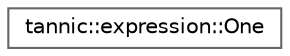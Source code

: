 digraph "Graphical Class Hierarchy"
{
 // LATEX_PDF_SIZE
  bgcolor="transparent";
  edge [fontname=Helvetica,fontsize=10,labelfontname=Helvetica,labelfontsize=10];
  node [fontname=Helvetica,fontsize=10,shape=box,height=0.2,width=0.4];
  rankdir="LR";
  Node0 [id="Node000000",label="tannic::expression::One",height=0.2,width=0.4,color="grey40", fillcolor="white", style="filled",URL="$d2/db0/classtannic_1_1expression_1_1One.html",tooltip=" "];
}
